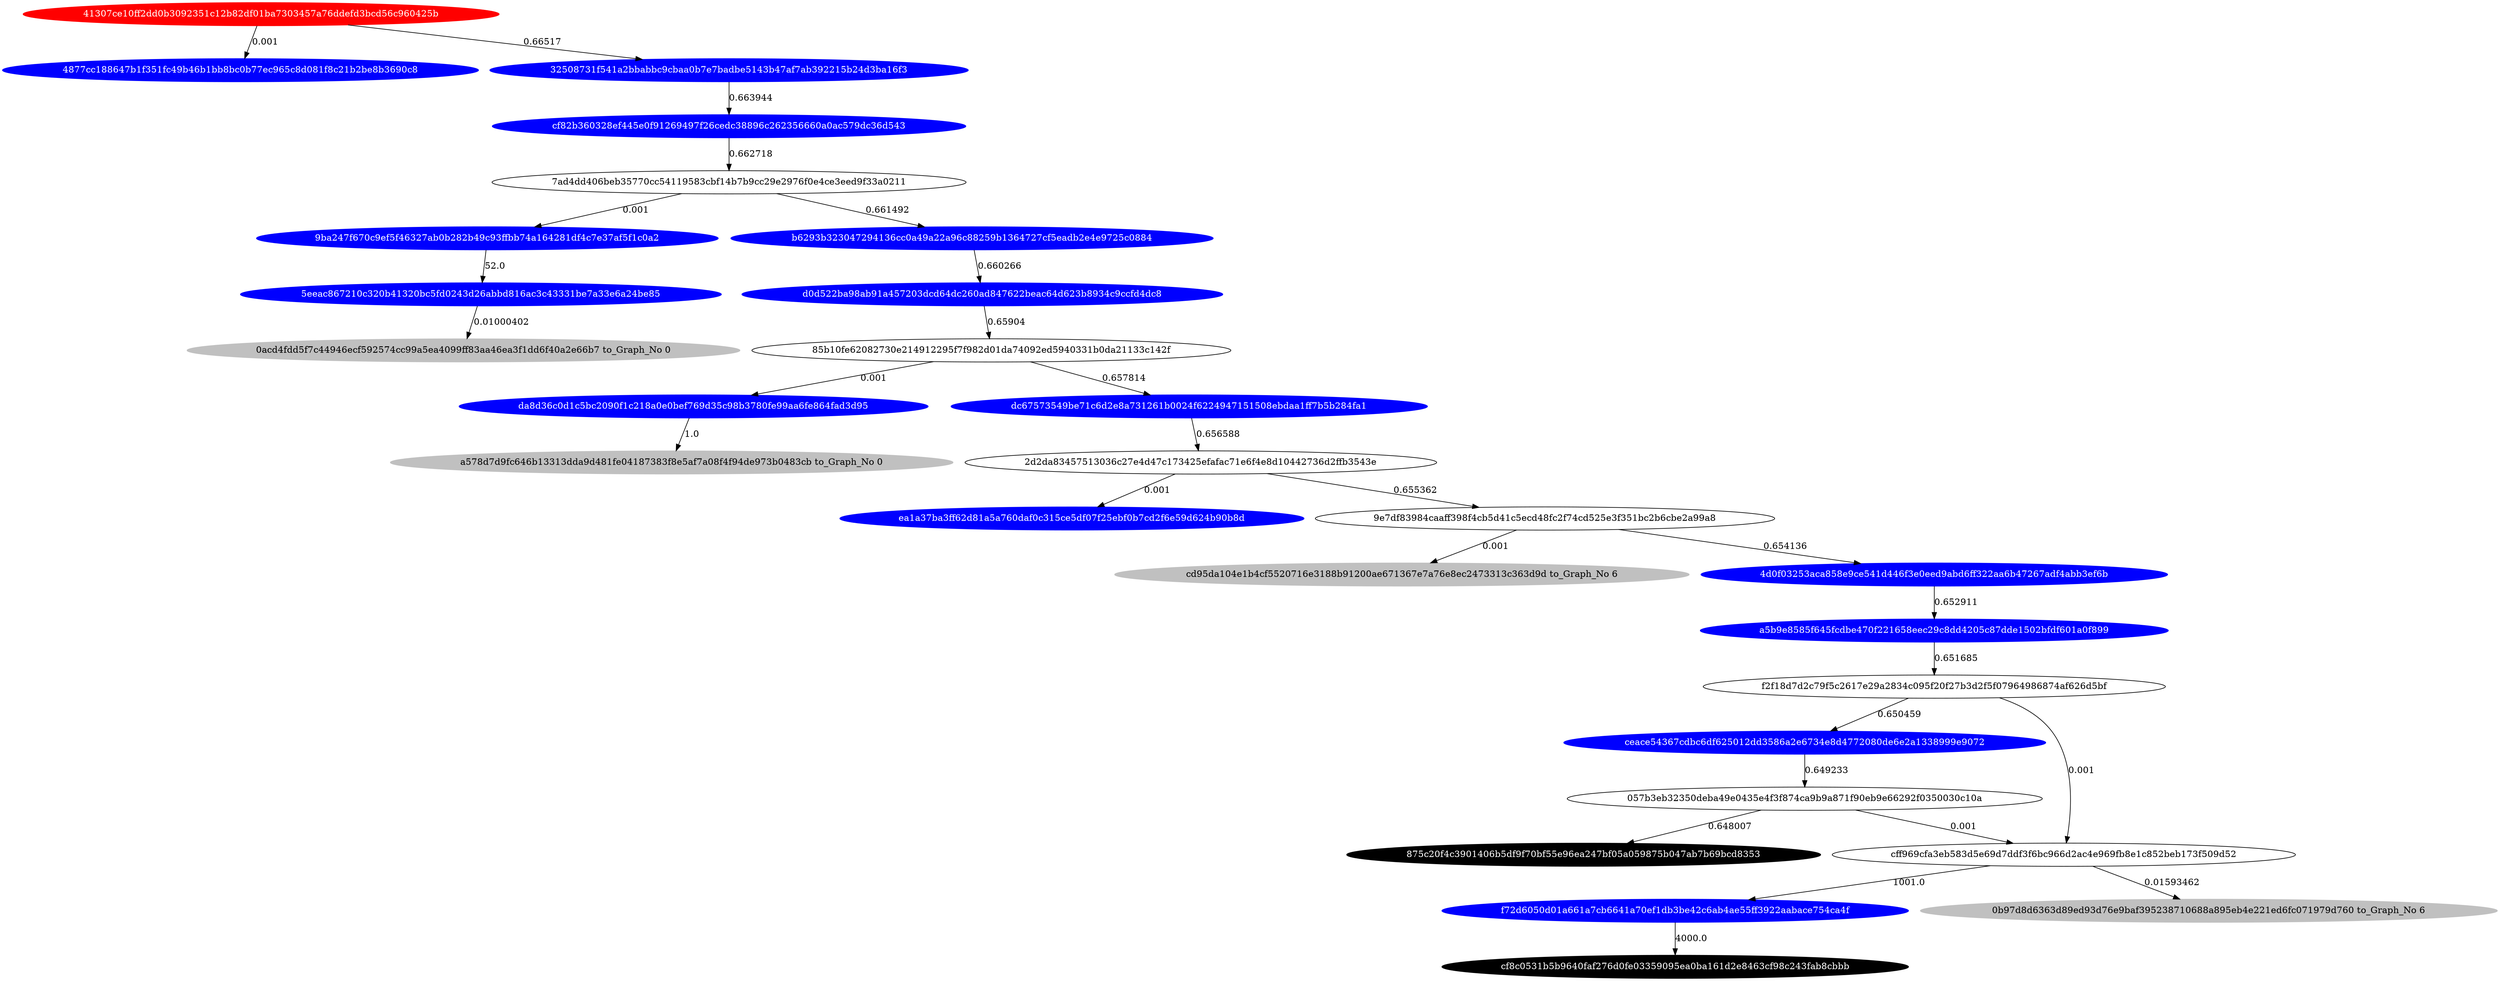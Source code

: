 digraph G{rankdir=TB;layout=dot;
"41307ce10ff2dd0b3092351c12b82df01ba7303457a76ddefd3bcd56c960425b" [style="solid,filled",color=red,fontcolor=white];
"f72d6050d01a661a7cb6641a70ef1db3be42c6ab4ae55ff3922aabace754ca4f" [style="solid,filled",color=blue,fontcolor=white];
"4877cc188647b1f351fc49b46b1bb8bc0b77ec965c8d081f8c21b2be8b3690c8" [style="solid,filled",color=blue,fontcolor=white];
"cd95da104e1b4cf5520716e3188b91200ae671367e7a76e8ec2473313c363d9d" [style="solid,filled",color=gray,fontcolor=black,label= "cd95da104e1b4cf5520716e3188b91200ae671367e7a76e8ec2473313c363d9d to_Graph_No 6"];
"9ba247f670c9ef5f46327ab0b282b49c93ffbb74a164281df4c7e37af5f1c0a2" [style="solid,filled",color=blue,fontcolor=white];
"da8d36c0d1c5bc2090f1c218a0e0bef769d35c98b3780fe99aa6fe864fad3d95" [style="solid,filled",color=blue,fontcolor=white];
"32508731f541a2bbabbc9cbaa0b7e7badbe5143b47af7ab392215b24d3ba16f3" [style="solid,filled",color=blue,fontcolor=white];
"5eeac867210c320b41320bc5fd0243d26abbd816ac3c43331be7a33e6a24be85" [style="solid,filled",color=blue,fontcolor=white];
"dc67573549be71c6d2e8a731261b0024f6224947151508ebdaa1ff7b5b284fa1" [style="solid,filled",color=blue,fontcolor=white];
"0b97d8d6363d89ed93d76e9baf395238710688a895eb4e221ed6fc071979d760" [style="solid,filled",color=gray,fontcolor=black,label= "0b97d8d6363d89ed93d76e9baf395238710688a895eb4e221ed6fc071979d760 to_Graph_No 6"];
"4d0f03253aca858e9ce541d446f3e0eed9abd6ff322aa6b47267adf4abb3ef6b" [style="solid,filled",color=blue,fontcolor=white];
"0acd4fdd5f7c44946ecf592574cc99a5ea4099ff83aa46ea3f1dd6f40a2e66b7" [style="solid,filled",color=gray,fontcolor=black,label= "0acd4fdd5f7c44946ecf592574cc99a5ea4099ff83aa46ea3f1dd6f40a2e66b7 to_Graph_No 0"];
"ea1a37ba3ff62d81a5a760daf0c315ce5df07f25ebf0b7cd2f6e59d624b90b8d" [style="solid,filled",color=blue,fontcolor=white];
"a5b9e8585f645fcdbe470f221658eec29c8dd4205c87dde1502bfdf601a0f899" [style="solid,filled",color=blue,fontcolor=white];
"cf82b360328ef445e0f91269497f26cedc38896c262356660a0ac579dc36d543" [style="solid,filled",color=blue,fontcolor=white];
"cf8c0531b5b9640faf276d0fe03359095ea0ba161d2e8463cf98c243fab8cbbb" [style="solid,filled",color=black,fontcolor=white];
"d0d522ba98ab91a457203dcd64dc260ad847622beac64d623b8934c9ccfd4dc8" [style="solid,filled",color=blue,fontcolor=white];
"875c20f4c3901406b5df9f70bf55e96ea247bf05a059875b047ab7b69bcd8353" [style="solid,filled",color=black,fontcolor=white];
"ceace54367cdbc6df625012dd3586a2e6734e8d4772080de6e2a1338999e9072" [style="solid,filled",color=blue,fontcolor=white];
"b6293b323047294136cc0a49a22a96c88259b1364727cf5eadb2e4e9725c0884" [style="solid,filled",color=blue,fontcolor=white];
"a578d7d9fc646b13313dda9d481fe04187383f8e5af7a08f4f94de973b0483cb" [style="solid,filled",color=gray,fontcolor=black,label= "a578d7d9fc646b13313dda9d481fe04187383f8e5af7a08f4f94de973b0483cb to_Graph_No 0"];
"dc67573549be71c6d2e8a731261b0024f6224947151508ebdaa1ff7b5b284fa1" -> "2d2da83457513036c27e4d47c173425efafac71e6f4e8d10442736d2ffb3543e" [label=0.656588];
"a5b9e8585f645fcdbe470f221658eec29c8dd4205c87dde1502bfdf601a0f899" -> "f2f18d7d2c79f5c2617e29a2834c095f20f27b3d2f5f07964986874af626d5bf" [label=0.651685];
"cff969cfa3eb583d5e69d7ddf3f6bc966d2ac4e969fb8e1c852beb173f509d52" -> "f72d6050d01a661a7cb6641a70ef1db3be42c6ab4ae55ff3922aabace754ca4f" [label=1001.0];
"41307ce10ff2dd0b3092351c12b82df01ba7303457a76ddefd3bcd56c960425b" -> "4877cc188647b1f351fc49b46b1bb8bc0b77ec965c8d081f8c21b2be8b3690c8" [label=0.001];
"2d2da83457513036c27e4d47c173425efafac71e6f4e8d10442736d2ffb3543e" -> "ea1a37ba3ff62d81a5a760daf0c315ce5df07f25ebf0b7cd2f6e59d624b90b8d" [label=0.001];
"32508731f541a2bbabbc9cbaa0b7e7badbe5143b47af7ab392215b24d3ba16f3" -> "cf82b360328ef445e0f91269497f26cedc38896c262356660a0ac579dc36d543" [label=0.663944];
"85b10fe62082730e214912295f7f982d01da74092ed5940331b0da21133c142f" -> "dc67573549be71c6d2e8a731261b0024f6224947151508ebdaa1ff7b5b284fa1" [label=0.657814];
"9e7df83984caaff398f4cb5d41c5ecd48fc2f74cd525e3f351bc2b6cbe2a99a8" -> "cd95da104e1b4cf5520716e3188b91200ae671367e7a76e8ec2473313c363d9d" [label=0.001];
"85b10fe62082730e214912295f7f982d01da74092ed5940331b0da21133c142f" -> "da8d36c0d1c5bc2090f1c218a0e0bef769d35c98b3780fe99aa6fe864fad3d95" [label=0.001];
"cf82b360328ef445e0f91269497f26cedc38896c262356660a0ac579dc36d543" -> "7ad4dd406beb35770cc54119583cbf14b7b9cc29e2976f0e4ce3eed9f33a0211" [label=0.662718];
"057b3eb32350deba49e0435e4f3f874ca9b9a871f90eb9e66292f0350030c10a" -> "cff969cfa3eb583d5e69d7ddf3f6bc966d2ac4e969fb8e1c852beb173f509d52" [label=0.001];
"9ba247f670c9ef5f46327ab0b282b49c93ffbb74a164281df4c7e37af5f1c0a2" -> "5eeac867210c320b41320bc5fd0243d26abbd816ac3c43331be7a33e6a24be85" [label=52.0];
"da8d36c0d1c5bc2090f1c218a0e0bef769d35c98b3780fe99aa6fe864fad3d95" -> "a578d7d9fc646b13313dda9d481fe04187383f8e5af7a08f4f94de973b0483cb" [label=1.0];
"cff969cfa3eb583d5e69d7ddf3f6bc966d2ac4e969fb8e1c852beb173f509d52" -> "0b97d8d6363d89ed93d76e9baf395238710688a895eb4e221ed6fc071979d760" [label=0.01593462];
"7ad4dd406beb35770cc54119583cbf14b7b9cc29e2976f0e4ce3eed9f33a0211" -> "9ba247f670c9ef5f46327ab0b282b49c93ffbb74a164281df4c7e37af5f1c0a2" [label=0.001];
"2d2da83457513036c27e4d47c173425efafac71e6f4e8d10442736d2ffb3543e" -> "9e7df83984caaff398f4cb5d41c5ecd48fc2f74cd525e3f351bc2b6cbe2a99a8" [label=0.655362];
"7ad4dd406beb35770cc54119583cbf14b7b9cc29e2976f0e4ce3eed9f33a0211" -> "b6293b323047294136cc0a49a22a96c88259b1364727cf5eadb2e4e9725c0884" [label=0.661492];
"5eeac867210c320b41320bc5fd0243d26abbd816ac3c43331be7a33e6a24be85" -> "0acd4fdd5f7c44946ecf592574cc99a5ea4099ff83aa46ea3f1dd6f40a2e66b7" [label=0.01000402];
"057b3eb32350deba49e0435e4f3f874ca9b9a871f90eb9e66292f0350030c10a" -> "875c20f4c3901406b5df9f70bf55e96ea247bf05a059875b047ab7b69bcd8353" [label=0.648007];
"f2f18d7d2c79f5c2617e29a2834c095f20f27b3d2f5f07964986874af626d5bf" -> "ceace54367cdbc6df625012dd3586a2e6734e8d4772080de6e2a1338999e9072" [label=0.650459];
"9e7df83984caaff398f4cb5d41c5ecd48fc2f74cd525e3f351bc2b6cbe2a99a8" -> "4d0f03253aca858e9ce541d446f3e0eed9abd6ff322aa6b47267adf4abb3ef6b" [label=0.654136];
"f2f18d7d2c79f5c2617e29a2834c095f20f27b3d2f5f07964986874af626d5bf" -> "cff969cfa3eb583d5e69d7ddf3f6bc966d2ac4e969fb8e1c852beb173f509d52" [label=0.001];
"d0d522ba98ab91a457203dcd64dc260ad847622beac64d623b8934c9ccfd4dc8" -> "85b10fe62082730e214912295f7f982d01da74092ed5940331b0da21133c142f" [label=0.65904];
"ceace54367cdbc6df625012dd3586a2e6734e8d4772080de6e2a1338999e9072" -> "057b3eb32350deba49e0435e4f3f874ca9b9a871f90eb9e66292f0350030c10a" [label=0.649233];
"41307ce10ff2dd0b3092351c12b82df01ba7303457a76ddefd3bcd56c960425b" -> "32508731f541a2bbabbc9cbaa0b7e7badbe5143b47af7ab392215b24d3ba16f3" [label=0.66517];
"b6293b323047294136cc0a49a22a96c88259b1364727cf5eadb2e4e9725c0884" -> "d0d522ba98ab91a457203dcd64dc260ad847622beac64d623b8934c9ccfd4dc8" [label=0.660266];
"4d0f03253aca858e9ce541d446f3e0eed9abd6ff322aa6b47267adf4abb3ef6b" -> "a5b9e8585f645fcdbe470f221658eec29c8dd4205c87dde1502bfdf601a0f899" [label=0.652911];
"f72d6050d01a661a7cb6641a70ef1db3be42c6ab4ae55ff3922aabace754ca4f" -> "cf8c0531b5b9640faf276d0fe03359095ea0ba161d2e8463cf98c243fab8cbbb" [label=4000.0];
}